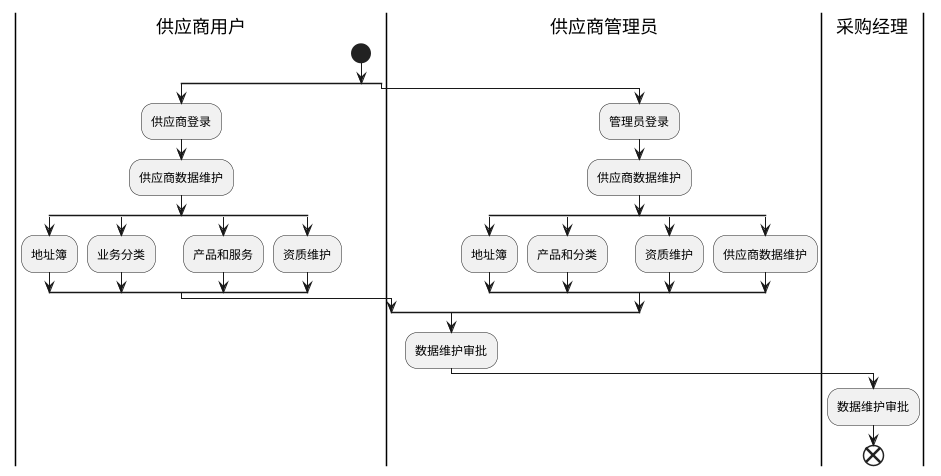 @startuml
|供应商用户|
start
split
:供应商登录;
:供应商数据维护;
split
:地址簿;
split again
:业务分类;
split again
:产品和服务;
split again
:资质维护;
end split
|供应商管理员|
split again
:管理员登录;
:供应商数据维护;
split
:地址簿;
split again
:产品和分类;
split again
:资质维护;
split again
:供应商数据维护;
end split
end split
:数据维护审批;
|采购经理|
:数据维护审批;
end
@enduml
